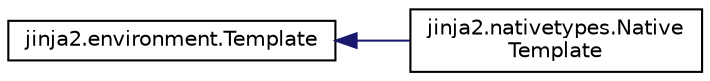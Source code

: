 digraph "Graphical Class Hierarchy"
{
 // LATEX_PDF_SIZE
  edge [fontname="Helvetica",fontsize="10",labelfontname="Helvetica",labelfontsize="10"];
  node [fontname="Helvetica",fontsize="10",shape=record];
  rankdir="LR";
  Node0 [label="jinja2.environment.Template",height=0.2,width=0.4,color="black", fillcolor="white", style="filled",URL="$classjinja2_1_1environment_1_1Template.html",tooltip=" "];
  Node0 -> Node1 [dir="back",color="midnightblue",fontsize="10",style="solid",fontname="Helvetica"];
  Node1 [label="jinja2.nativetypes.Native\lTemplate",height=0.2,width=0.4,color="black", fillcolor="white", style="filled",URL="$classjinja2_1_1nativetypes_1_1NativeTemplate.html",tooltip=" "];
}
